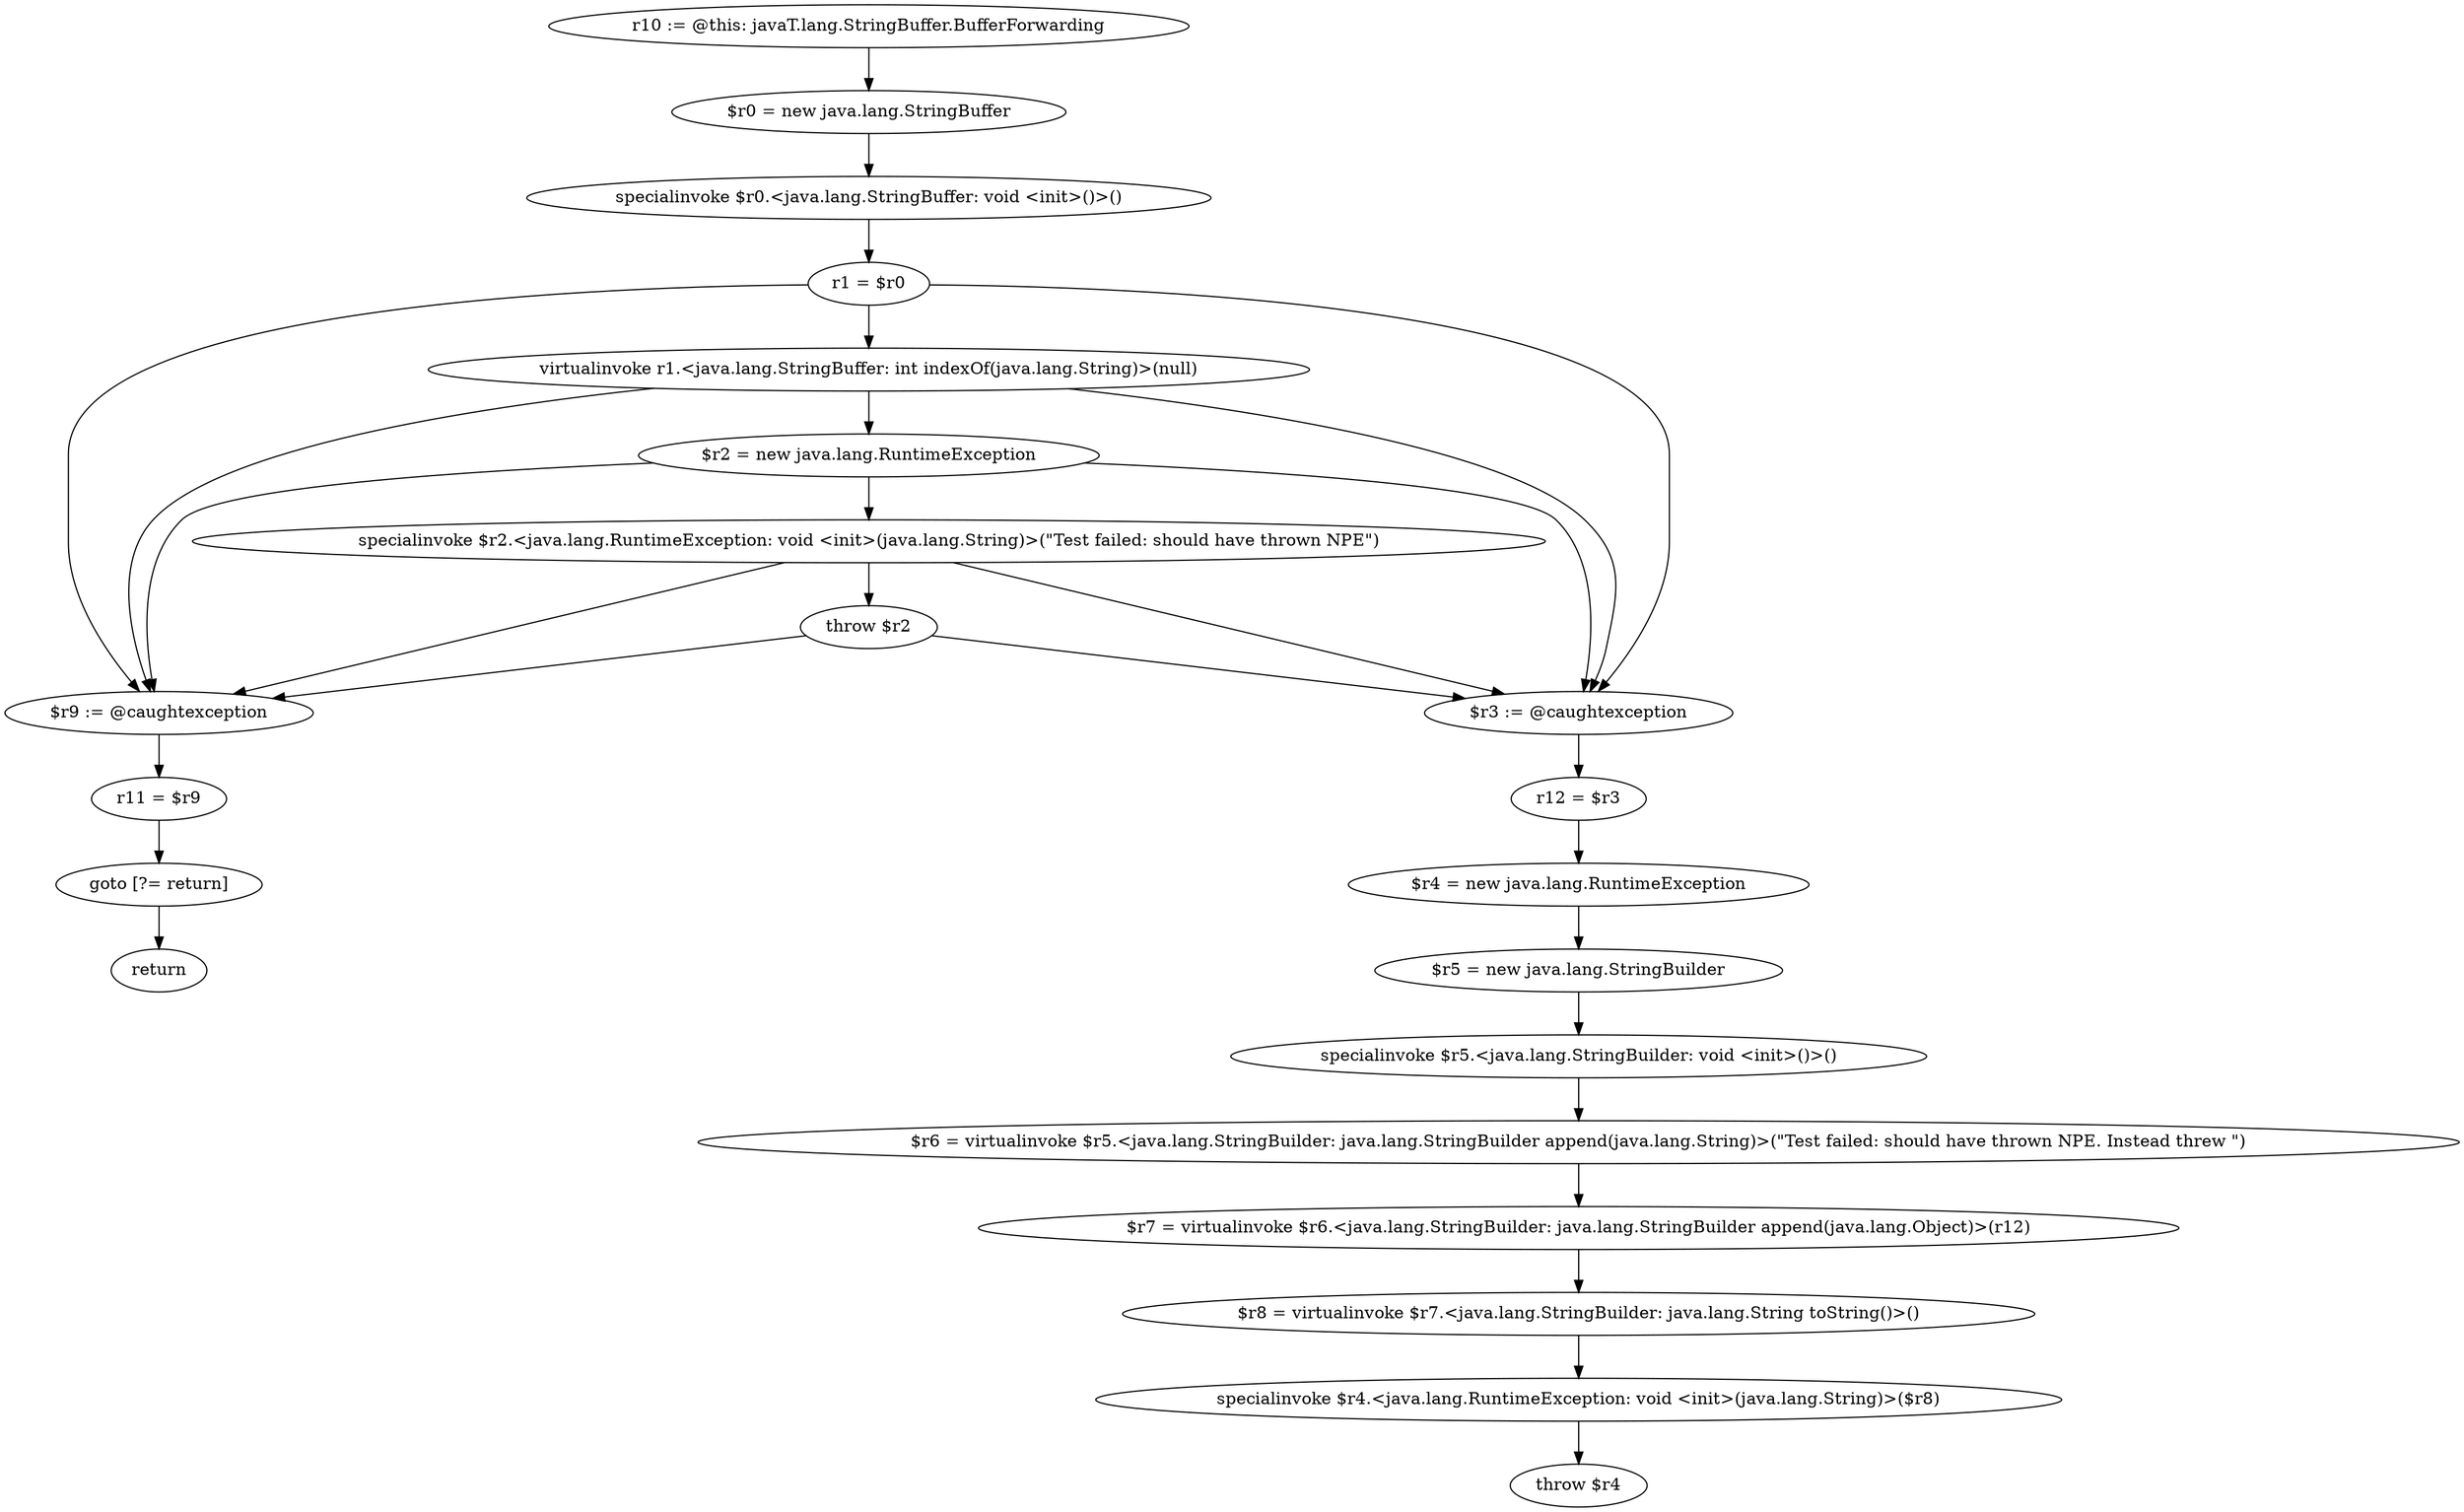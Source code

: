digraph "unitGraph" {
    "r10 := @this: javaT.lang.StringBuffer.BufferForwarding"
    "$r0 = new java.lang.StringBuffer"
    "specialinvoke $r0.<java.lang.StringBuffer: void <init>()>()"
    "r1 = $r0"
    "virtualinvoke r1.<java.lang.StringBuffer: int indexOf(java.lang.String)>(null)"
    "$r2 = new java.lang.RuntimeException"
    "specialinvoke $r2.<java.lang.RuntimeException: void <init>(java.lang.String)>(\"Test failed: should have thrown NPE\")"
    "throw $r2"
    "$r9 := @caughtexception"
    "r11 = $r9"
    "goto [?= return]"
    "$r3 := @caughtexception"
    "r12 = $r3"
    "$r4 = new java.lang.RuntimeException"
    "$r5 = new java.lang.StringBuilder"
    "specialinvoke $r5.<java.lang.StringBuilder: void <init>()>()"
    "$r6 = virtualinvoke $r5.<java.lang.StringBuilder: java.lang.StringBuilder append(java.lang.String)>(\"Test failed: should have thrown NPE. Instead threw \")"
    "$r7 = virtualinvoke $r6.<java.lang.StringBuilder: java.lang.StringBuilder append(java.lang.Object)>(r12)"
    "$r8 = virtualinvoke $r7.<java.lang.StringBuilder: java.lang.String toString()>()"
    "specialinvoke $r4.<java.lang.RuntimeException: void <init>(java.lang.String)>($r8)"
    "throw $r4"
    "return"
    "r10 := @this: javaT.lang.StringBuffer.BufferForwarding"->"$r0 = new java.lang.StringBuffer";
    "$r0 = new java.lang.StringBuffer"->"specialinvoke $r0.<java.lang.StringBuffer: void <init>()>()";
    "specialinvoke $r0.<java.lang.StringBuffer: void <init>()>()"->"r1 = $r0";
    "r1 = $r0"->"$r9 := @caughtexception";
    "r1 = $r0"->"$r3 := @caughtexception";
    "r1 = $r0"->"virtualinvoke r1.<java.lang.StringBuffer: int indexOf(java.lang.String)>(null)";
    "virtualinvoke r1.<java.lang.StringBuffer: int indexOf(java.lang.String)>(null)"->"$r9 := @caughtexception";
    "virtualinvoke r1.<java.lang.StringBuffer: int indexOf(java.lang.String)>(null)"->"$r3 := @caughtexception";
    "virtualinvoke r1.<java.lang.StringBuffer: int indexOf(java.lang.String)>(null)"->"$r2 = new java.lang.RuntimeException";
    "$r2 = new java.lang.RuntimeException"->"$r9 := @caughtexception";
    "$r2 = new java.lang.RuntimeException"->"$r3 := @caughtexception";
    "$r2 = new java.lang.RuntimeException"->"specialinvoke $r2.<java.lang.RuntimeException: void <init>(java.lang.String)>(\"Test failed: should have thrown NPE\")";
    "specialinvoke $r2.<java.lang.RuntimeException: void <init>(java.lang.String)>(\"Test failed: should have thrown NPE\")"->"$r9 := @caughtexception";
    "specialinvoke $r2.<java.lang.RuntimeException: void <init>(java.lang.String)>(\"Test failed: should have thrown NPE\")"->"$r3 := @caughtexception";
    "specialinvoke $r2.<java.lang.RuntimeException: void <init>(java.lang.String)>(\"Test failed: should have thrown NPE\")"->"throw $r2";
    "throw $r2"->"$r9 := @caughtexception";
    "throw $r2"->"$r3 := @caughtexception";
    "$r9 := @caughtexception"->"r11 = $r9";
    "r11 = $r9"->"goto [?= return]";
    "goto [?= return]"->"return";
    "$r3 := @caughtexception"->"r12 = $r3";
    "r12 = $r3"->"$r4 = new java.lang.RuntimeException";
    "$r4 = new java.lang.RuntimeException"->"$r5 = new java.lang.StringBuilder";
    "$r5 = new java.lang.StringBuilder"->"specialinvoke $r5.<java.lang.StringBuilder: void <init>()>()";
    "specialinvoke $r5.<java.lang.StringBuilder: void <init>()>()"->"$r6 = virtualinvoke $r5.<java.lang.StringBuilder: java.lang.StringBuilder append(java.lang.String)>(\"Test failed: should have thrown NPE. Instead threw \")";
    "$r6 = virtualinvoke $r5.<java.lang.StringBuilder: java.lang.StringBuilder append(java.lang.String)>(\"Test failed: should have thrown NPE. Instead threw \")"->"$r7 = virtualinvoke $r6.<java.lang.StringBuilder: java.lang.StringBuilder append(java.lang.Object)>(r12)";
    "$r7 = virtualinvoke $r6.<java.lang.StringBuilder: java.lang.StringBuilder append(java.lang.Object)>(r12)"->"$r8 = virtualinvoke $r7.<java.lang.StringBuilder: java.lang.String toString()>()";
    "$r8 = virtualinvoke $r7.<java.lang.StringBuilder: java.lang.String toString()>()"->"specialinvoke $r4.<java.lang.RuntimeException: void <init>(java.lang.String)>($r8)";
    "specialinvoke $r4.<java.lang.RuntimeException: void <init>(java.lang.String)>($r8)"->"throw $r4";
}
